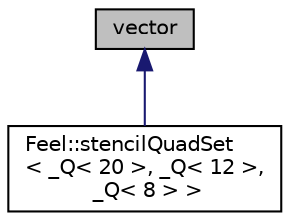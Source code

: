 digraph "vector"
{
 // LATEX_PDF_SIZE
  edge [fontname="Helvetica",fontsize="10",labelfontname="Helvetica",labelfontsize="10"];
  node [fontname="Helvetica",fontsize="10",shape=record];
  Node1 [label="vector",height=0.2,width=0.4,color="black", fillcolor="grey75", style="filled", fontcolor="black",tooltip=" "];
  Node1 -> Node2 [dir="back",color="midnightblue",fontsize="10",style="solid",fontname="Helvetica"];
  Node2 [label="Feel::stencilQuadSet\l\< _Q\< 20 \>, _Q\< 12 \>,\l _Q\< 8 \> \>",height=0.2,width=0.4,color="black", fillcolor="white", style="filled",URL="$structFeel_1_1stencilQuadSet.html",tooltip=" "];
}

